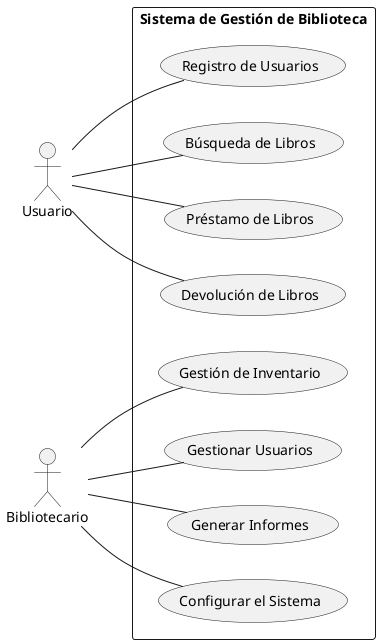 @startuml
left to right direction
actor Usuario
actor Bibliotecario

rectangle "Sistema de Gestión de Biblioteca" {
    (Registro de Usuarios) as UC1
    (Búsqueda de Libros) as UC2
    (Préstamo de Libros) as UC3
    (Devolución de Libros) as UC3_1
    (Gestión de Inventario) as UC4
    (Gestionar Usuarios) as UC5
    (Generar Informes) as UC6
    (Configurar el Sistema) as UC7

    Usuario -- UC1
    Usuario -- UC2
    Usuario -- UC3
    Usuario -- UC3_1
    Bibliotecario -- UC4 
    Bibliotecario -- UC5
    Bibliotecario -- UC6
    Bibliotecario -- UC7
}
@enduml
